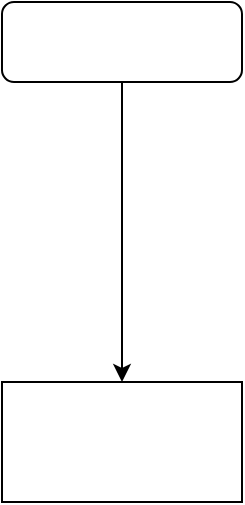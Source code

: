 <mxfile version="21.5.2" type="github">
  <diagram name="ページ1" id="UGfDnDuX55T3g2mXqe9Y">
    <mxGraphModel dx="830" dy="539" grid="1" gridSize="10" guides="1" tooltips="1" connect="1" arrows="1" fold="1" page="1" pageScale="1" pageWidth="413" pageHeight="583" math="0" shadow="0">
      <root>
        <mxCell id="0" />
        <mxCell id="1" parent="0" />
        <mxCell id="YsaXzggqGih45ImEyi3_-1" value="" style="rounded=0;whiteSpace=wrap;html=1;" parent="1" vertex="1">
          <mxGeometry x="150" y="290" width="120" height="60" as="geometry" />
        </mxCell>
        <mxCell id="YsaXzggqGih45ImEyi3_-3" style="edgeStyle=orthogonalEdgeStyle;rounded=0;orthogonalLoop=1;jettySize=auto;html=1;" parent="1" source="YsaXzggqGih45ImEyi3_-2" target="YsaXzggqGih45ImEyi3_-1" edge="1">
          <mxGeometry relative="1" as="geometry" />
        </mxCell>
        <mxCell id="YsaXzggqGih45ImEyi3_-2" value="" style="rounded=1;whiteSpace=wrap;html=1;" parent="1" vertex="1">
          <mxGeometry x="150" y="100" width="120" height="40" as="geometry" />
        </mxCell>
      </root>
    </mxGraphModel>
  </diagram>
</mxfile>

